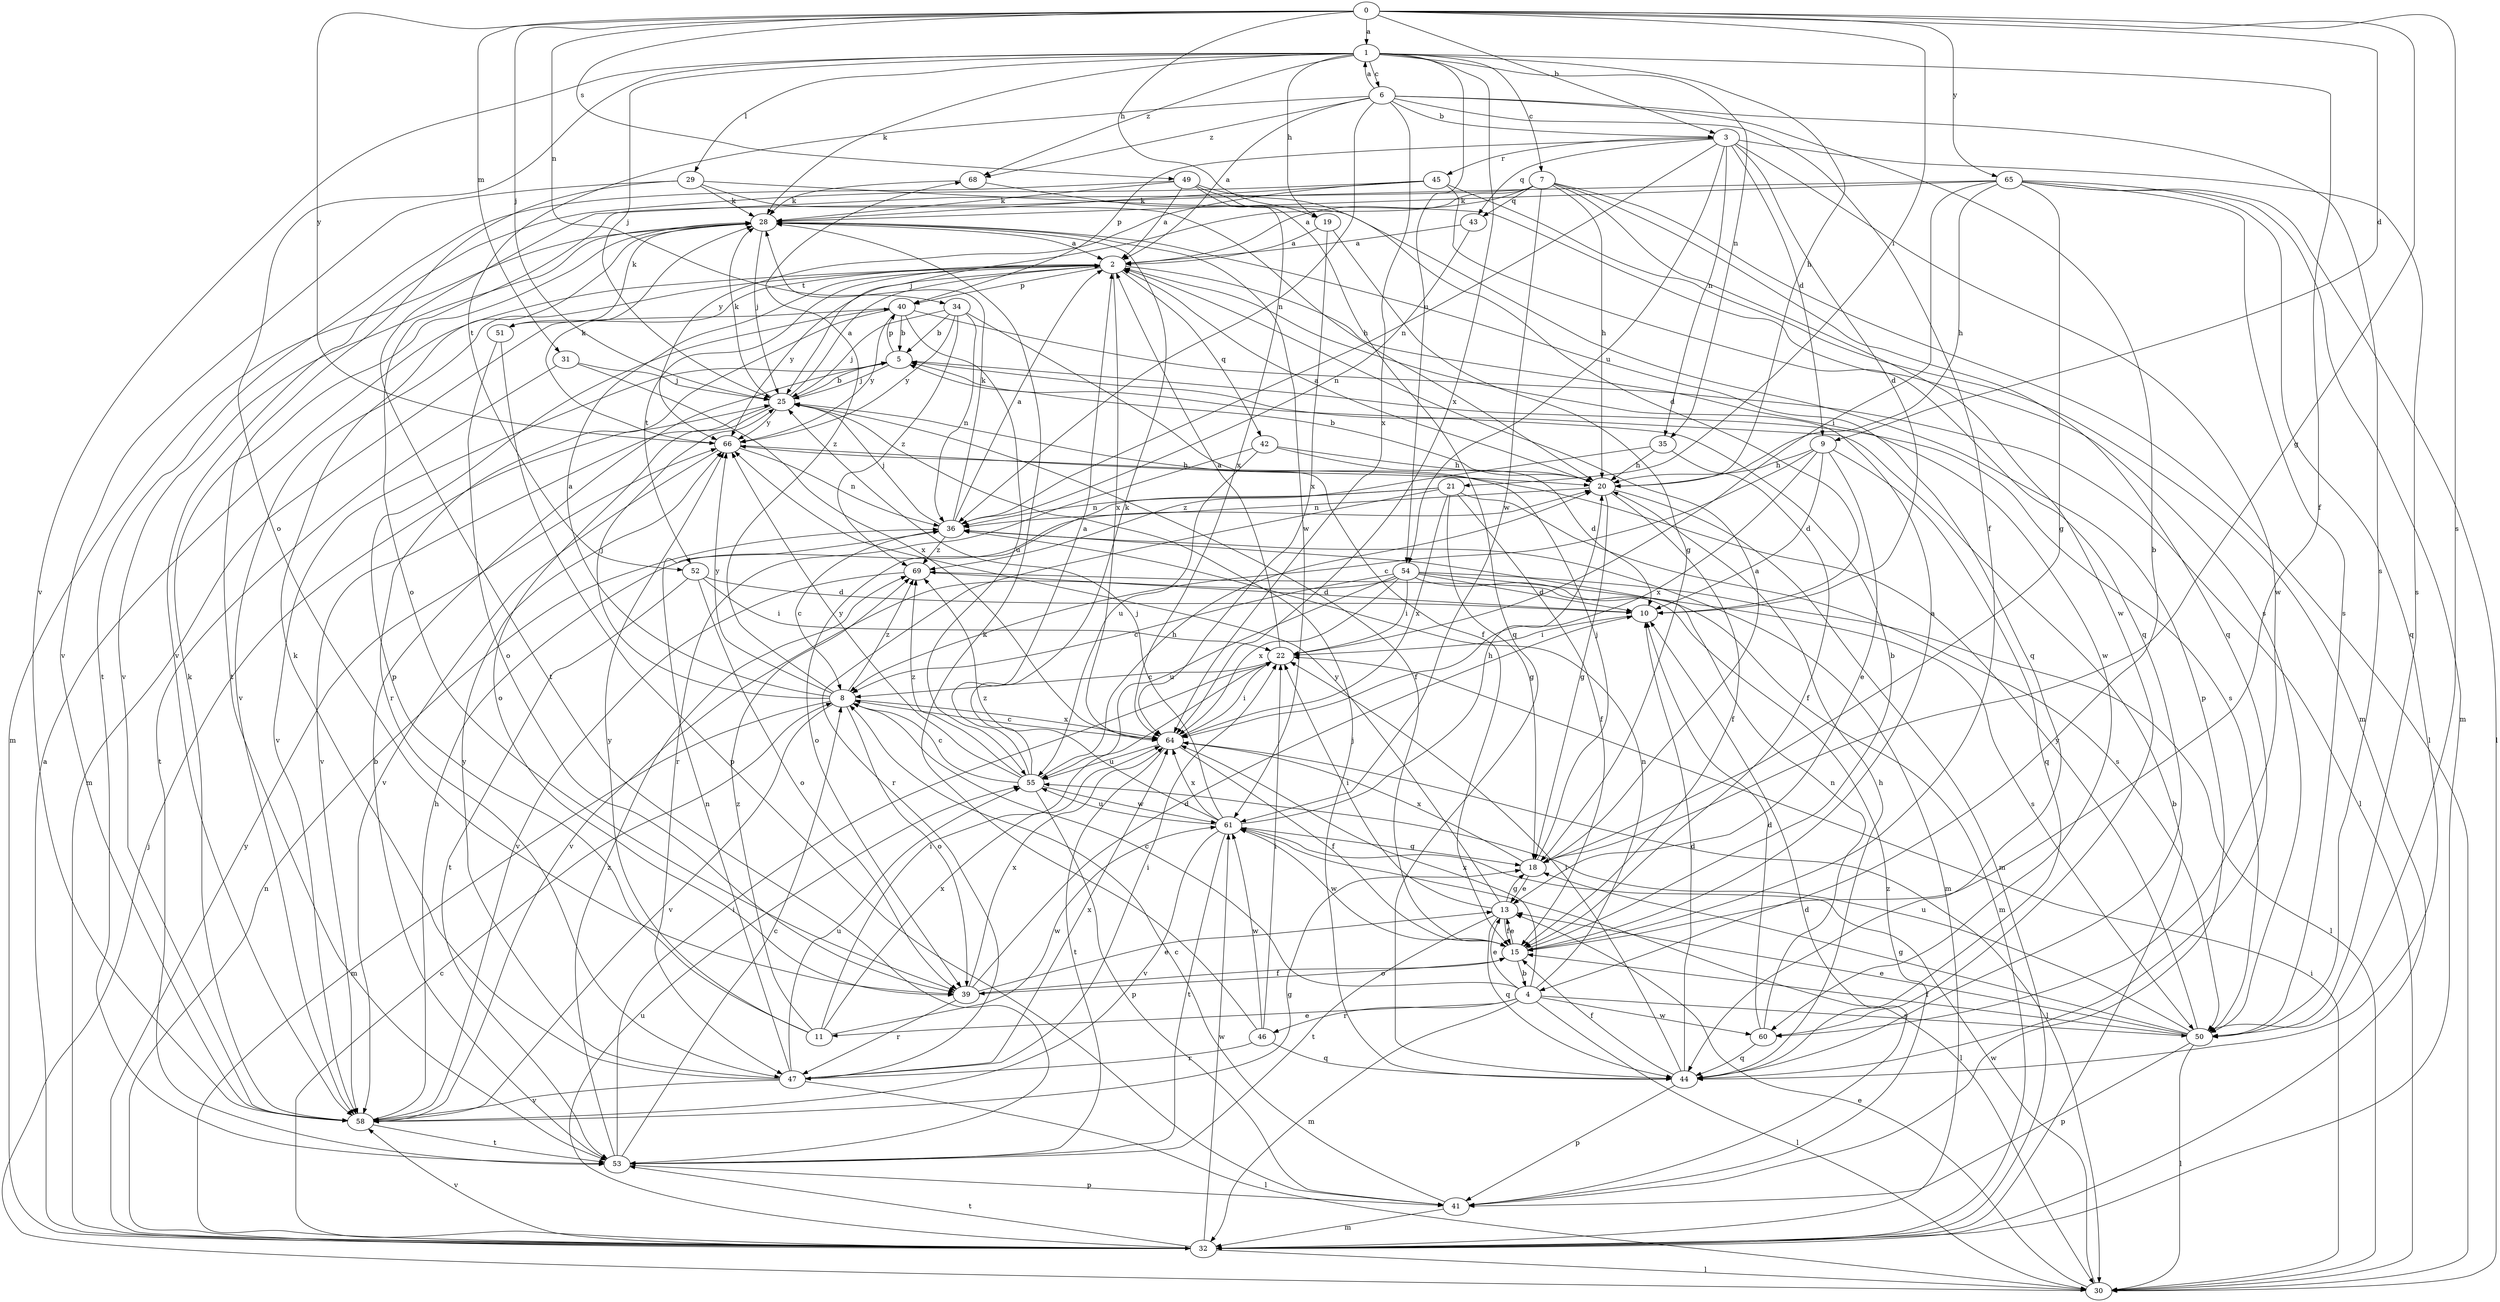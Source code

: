 strict digraph  {
0;
1;
2;
3;
4;
5;
6;
7;
8;
9;
10;
11;
13;
15;
18;
19;
20;
21;
22;
25;
28;
29;
30;
31;
32;
34;
35;
36;
39;
40;
41;
42;
43;
44;
45;
46;
47;
49;
50;
51;
52;
53;
54;
55;
58;
60;
61;
64;
65;
66;
68;
69;
0 -> 1  [label=a];
0 -> 3  [label=b];
0 -> 9  [label=d];
0 -> 18  [label=g];
0 -> 19  [label=h];
0 -> 21  [label=i];
0 -> 25  [label=j];
0 -> 31  [label=m];
0 -> 34  [label=n];
0 -> 49  [label=s];
0 -> 50  [label=s];
0 -> 65  [label=y];
0 -> 66  [label=y];
1 -> 6  [label=c];
1 -> 7  [label=c];
1 -> 15  [label=f];
1 -> 19  [label=h];
1 -> 20  [label=h];
1 -> 25  [label=j];
1 -> 28  [label=k];
1 -> 29  [label=l];
1 -> 35  [label=n];
1 -> 39  [label=o];
1 -> 54  [label=u];
1 -> 58  [label=v];
1 -> 64  [label=x];
1 -> 68  [label=z];
2 -> 40  [label=p];
2 -> 42  [label=q];
2 -> 51  [label=t];
2 -> 52  [label=t];
2 -> 58  [label=v];
2 -> 60  [label=w];
2 -> 64  [label=x];
2 -> 66  [label=y];
3 -> 9  [label=d];
3 -> 10  [label=d];
3 -> 35  [label=n];
3 -> 36  [label=n];
3 -> 40  [label=p];
3 -> 43  [label=q];
3 -> 45  [label=r];
3 -> 50  [label=s];
3 -> 54  [label=u];
3 -> 60  [label=w];
4 -> 8  [label=c];
4 -> 11  [label=e];
4 -> 13  [label=e];
4 -> 30  [label=l];
4 -> 32  [label=m];
4 -> 36  [label=n];
4 -> 46  [label=r];
4 -> 50  [label=s];
4 -> 60  [label=w];
4 -> 64  [label=x];
5 -> 25  [label=j];
5 -> 40  [label=p];
5 -> 50  [label=s];
5 -> 58  [label=v];
6 -> 1  [label=a];
6 -> 2  [label=a];
6 -> 3  [label=b];
6 -> 4  [label=b];
6 -> 15  [label=f];
6 -> 36  [label=n];
6 -> 50  [label=s];
6 -> 52  [label=t];
6 -> 64  [label=x];
6 -> 68  [label=z];
7 -> 2  [label=a];
7 -> 20  [label=h];
7 -> 25  [label=j];
7 -> 30  [label=l];
7 -> 43  [label=q];
7 -> 44  [label=q];
7 -> 53  [label=t];
7 -> 60  [label=w];
7 -> 61  [label=w];
8 -> 2  [label=a];
8 -> 25  [label=j];
8 -> 32  [label=m];
8 -> 39  [label=o];
8 -> 58  [label=v];
8 -> 64  [label=x];
8 -> 66  [label=y];
8 -> 68  [label=z];
8 -> 69  [label=z];
9 -> 8  [label=c];
9 -> 10  [label=d];
9 -> 13  [label=e];
9 -> 20  [label=h];
9 -> 44  [label=q];
9 -> 64  [label=x];
10 -> 22  [label=i];
11 -> 22  [label=i];
11 -> 40  [label=p];
11 -> 61  [label=w];
11 -> 64  [label=x];
11 -> 66  [label=y];
11 -> 69  [label=z];
13 -> 15  [label=f];
13 -> 18  [label=g];
13 -> 22  [label=i];
13 -> 44  [label=q];
13 -> 53  [label=t];
13 -> 66  [label=y];
15 -> 2  [label=a];
15 -> 4  [label=b];
15 -> 5  [label=b];
15 -> 13  [label=e];
15 -> 39  [label=o];
15 -> 61  [label=w];
18 -> 2  [label=a];
18 -> 13  [label=e];
18 -> 25  [label=j];
18 -> 64  [label=x];
19 -> 2  [label=a];
19 -> 18  [label=g];
19 -> 64  [label=x];
20 -> 2  [label=a];
20 -> 5  [label=b];
20 -> 15  [label=f];
20 -> 18  [label=g];
20 -> 32  [label=m];
20 -> 36  [label=n];
21 -> 15  [label=f];
21 -> 18  [label=g];
21 -> 36  [label=n];
21 -> 39  [label=o];
21 -> 47  [label=r];
21 -> 50  [label=s];
21 -> 64  [label=x];
22 -> 2  [label=a];
22 -> 8  [label=c];
25 -> 2  [label=a];
25 -> 5  [label=b];
25 -> 15  [label=f];
25 -> 28  [label=k];
25 -> 39  [label=o];
25 -> 58  [label=v];
25 -> 66  [label=y];
28 -> 2  [label=a];
28 -> 25  [label=j];
28 -> 32  [label=m];
28 -> 44  [label=q];
28 -> 58  [label=v];
28 -> 61  [label=w];
29 -> 20  [label=h];
29 -> 28  [label=k];
29 -> 50  [label=s];
29 -> 53  [label=t];
29 -> 58  [label=v];
30 -> 13  [label=e];
30 -> 22  [label=i];
30 -> 25  [label=j];
30 -> 61  [label=w];
31 -> 25  [label=j];
31 -> 53  [label=t];
31 -> 64  [label=x];
32 -> 2  [label=a];
32 -> 5  [label=b];
32 -> 8  [label=c];
32 -> 30  [label=l];
32 -> 36  [label=n];
32 -> 53  [label=t];
32 -> 55  [label=u];
32 -> 58  [label=v];
32 -> 61  [label=w];
32 -> 66  [label=y];
34 -> 5  [label=b];
34 -> 15  [label=f];
34 -> 25  [label=j];
34 -> 36  [label=n];
34 -> 66  [label=y];
34 -> 69  [label=z];
35 -> 15  [label=f];
35 -> 20  [label=h];
35 -> 69  [label=z];
36 -> 2  [label=a];
36 -> 8  [label=c];
36 -> 25  [label=j];
36 -> 28  [label=k];
36 -> 32  [label=m];
36 -> 69  [label=z];
39 -> 10  [label=d];
39 -> 13  [label=e];
39 -> 15  [label=f];
39 -> 47  [label=r];
39 -> 64  [label=x];
40 -> 5  [label=b];
40 -> 30  [label=l];
40 -> 32  [label=m];
40 -> 47  [label=r];
40 -> 55  [label=u];
40 -> 66  [label=y];
41 -> 8  [label=c];
41 -> 10  [label=d];
41 -> 32  [label=m];
41 -> 69  [label=z];
42 -> 10  [label=d];
42 -> 20  [label=h];
42 -> 47  [label=r];
42 -> 55  [label=u];
43 -> 2  [label=a];
43 -> 36  [label=n];
44 -> 10  [label=d];
44 -> 15  [label=f];
44 -> 20  [label=h];
44 -> 22  [label=i];
44 -> 25  [label=j];
44 -> 41  [label=p];
45 -> 28  [label=k];
45 -> 32  [label=m];
45 -> 44  [label=q];
45 -> 58  [label=v];
45 -> 66  [label=y];
46 -> 22  [label=i];
46 -> 28  [label=k];
46 -> 44  [label=q];
46 -> 47  [label=r];
46 -> 61  [label=w];
47 -> 22  [label=i];
47 -> 28  [label=k];
47 -> 30  [label=l];
47 -> 36  [label=n];
47 -> 55  [label=u];
47 -> 58  [label=v];
47 -> 64  [label=x];
47 -> 66  [label=y];
49 -> 2  [label=a];
49 -> 10  [label=d];
49 -> 28  [label=k];
49 -> 44  [label=q];
49 -> 53  [label=t];
49 -> 64  [label=x];
50 -> 13  [label=e];
50 -> 15  [label=f];
50 -> 18  [label=g];
50 -> 30  [label=l];
50 -> 41  [label=p];
50 -> 55  [label=u];
50 -> 66  [label=y];
51 -> 28  [label=k];
51 -> 39  [label=o];
51 -> 41  [label=p];
52 -> 10  [label=d];
52 -> 22  [label=i];
52 -> 39  [label=o];
52 -> 53  [label=t];
53 -> 5  [label=b];
53 -> 8  [label=c];
53 -> 22  [label=i];
53 -> 41  [label=p];
53 -> 69  [label=z];
54 -> 8  [label=c];
54 -> 10  [label=d];
54 -> 22  [label=i];
54 -> 30  [label=l];
54 -> 32  [label=m];
54 -> 50  [label=s];
54 -> 55  [label=u];
54 -> 58  [label=v];
54 -> 64  [label=x];
55 -> 2  [label=a];
55 -> 8  [label=c];
55 -> 20  [label=h];
55 -> 28  [label=k];
55 -> 41  [label=p];
55 -> 61  [label=w];
55 -> 66  [label=y];
55 -> 69  [label=z];
58 -> 18  [label=g];
58 -> 20  [label=h];
58 -> 28  [label=k];
58 -> 53  [label=t];
60 -> 10  [label=d];
60 -> 36  [label=n];
60 -> 44  [label=q];
61 -> 18  [label=g];
61 -> 20  [label=h];
61 -> 25  [label=j];
61 -> 30  [label=l];
61 -> 53  [label=t];
61 -> 55  [label=u];
61 -> 58  [label=v];
61 -> 64  [label=x];
61 -> 69  [label=z];
64 -> 8  [label=c];
64 -> 15  [label=f];
64 -> 22  [label=i];
64 -> 30  [label=l];
64 -> 53  [label=t];
64 -> 55  [label=u];
65 -> 18  [label=g];
65 -> 20  [label=h];
65 -> 22  [label=i];
65 -> 28  [label=k];
65 -> 30  [label=l];
65 -> 32  [label=m];
65 -> 39  [label=o];
65 -> 44  [label=q];
65 -> 50  [label=s];
66 -> 20  [label=h];
66 -> 28  [label=k];
66 -> 36  [label=n];
66 -> 58  [label=v];
68 -> 28  [label=k];
68 -> 41  [label=p];
69 -> 10  [label=d];
69 -> 58  [label=v];
}
